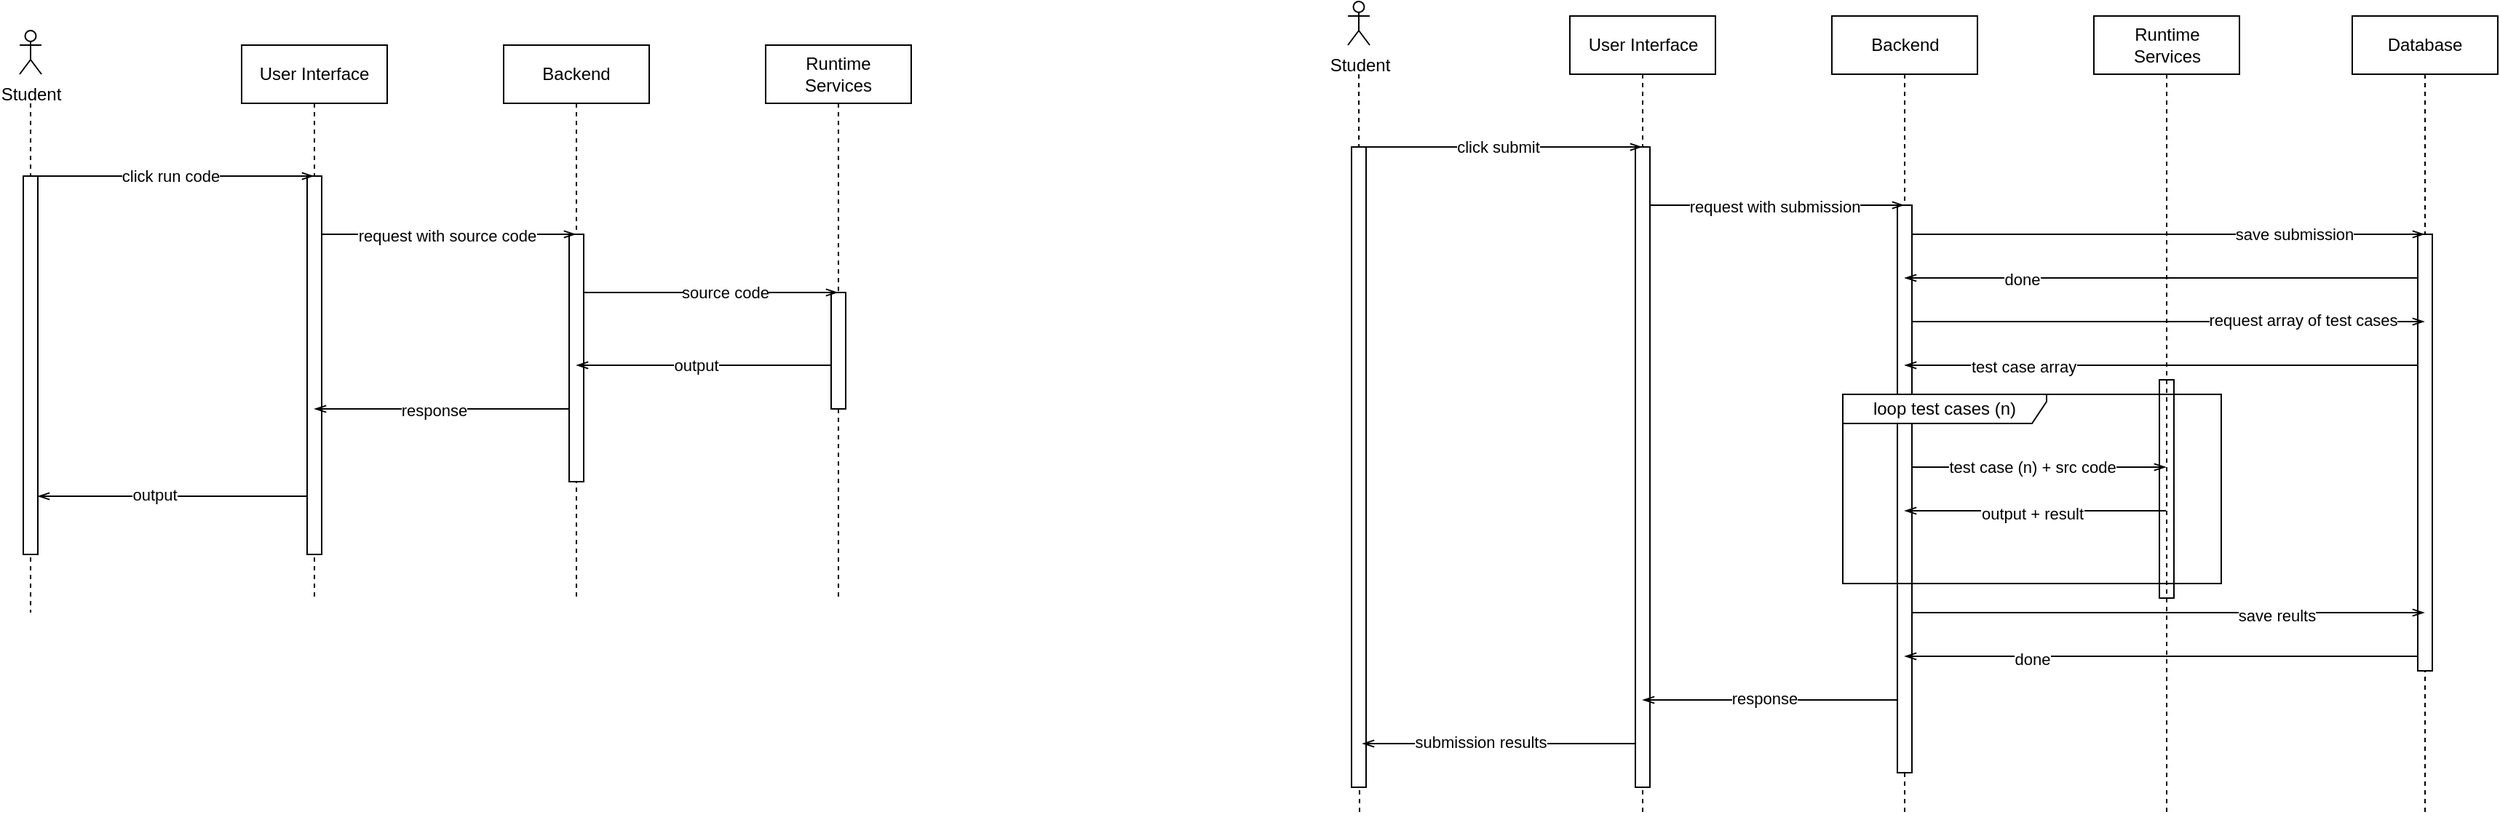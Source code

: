 <mxfile version="14.6.13" type="device"><diagram id="sF_UHrubKXkwHK5Fjqsl" name="Page-1"><mxGraphModel dx="1736" dy="1078" grid="1" gridSize="10" guides="1" tooltips="1" connect="1" arrows="1" fold="1" page="1" pageScale="1" pageWidth="850" pageHeight="1100" math="0" shadow="0"><root><mxCell id="0"/><mxCell id="1" parent="0"/><mxCell id="kwtbB20HmLT_TkP483aS-79" value="" style="html=1;points=[];perimeter=orthogonalPerimeter;" vertex="1" parent="1"><mxGeometry x="1517.5" y="320" width="10" height="150" as="geometry"/></mxCell><mxCell id="kwtbB20HmLT_TkP483aS-1" value="User Interface" style="shape=umlLifeline;perimeter=lifelinePerimeter;whiteSpace=wrap;html=1;container=1;collapsible=0;recursiveResize=0;outlineConnect=0;" vertex="1" parent="1"><mxGeometry x="200" y="90" width="100" height="380" as="geometry"/></mxCell><mxCell id="kwtbB20HmLT_TkP483aS-3" value="" style="html=1;points=[];perimeter=orthogonalPerimeter;" vertex="1" parent="kwtbB20HmLT_TkP483aS-1"><mxGeometry x="45" y="90" width="10" height="260" as="geometry"/></mxCell><mxCell id="kwtbB20HmLT_TkP483aS-4" value="Backend" style="shape=umlLifeline;perimeter=lifelinePerimeter;whiteSpace=wrap;html=1;container=1;collapsible=0;recursiveResize=0;outlineConnect=0;" vertex="1" parent="1"><mxGeometry x="380" y="90" width="100" height="380" as="geometry"/></mxCell><mxCell id="kwtbB20HmLT_TkP483aS-5" value="" style="html=1;points=[];perimeter=orthogonalPerimeter;" vertex="1" parent="kwtbB20HmLT_TkP483aS-4"><mxGeometry x="45" y="130" width="10" height="170" as="geometry"/></mxCell><mxCell id="kwtbB20HmLT_TkP483aS-6" value="Runtime &lt;br&gt;Services" style="shape=umlLifeline;perimeter=lifelinePerimeter;whiteSpace=wrap;html=1;container=1;collapsible=0;recursiveResize=0;outlineConnect=0;" vertex="1" parent="1"><mxGeometry x="560" y="90" width="100" height="380" as="geometry"/></mxCell><mxCell id="kwtbB20HmLT_TkP483aS-7" value="" style="html=1;points=[];perimeter=orthogonalPerimeter;" vertex="1" parent="kwtbB20HmLT_TkP483aS-6"><mxGeometry x="45" y="170" width="10" height="80" as="geometry"/></mxCell><mxCell id="kwtbB20HmLT_TkP483aS-11" style="edgeStyle=none;rounded=0;orthogonalLoop=1;jettySize=auto;html=1;dashed=1;endArrow=none;endFill=0;" edge="1" parent="1"><mxGeometry relative="1" as="geometry"><mxPoint x="55" y="480" as="targetPoint"/><mxPoint x="55" y="130" as="sourcePoint"/></mxGeometry></mxCell><mxCell id="kwtbB20HmLT_TkP483aS-10" value="Student" style="shape=umlActor;verticalLabelPosition=bottom;verticalAlign=top;html=1;" vertex="1" parent="1"><mxGeometry x="47.5" y="80" width="15" height="30" as="geometry"/></mxCell><mxCell id="kwtbB20HmLT_TkP483aS-15" style="edgeStyle=none;rounded=0;orthogonalLoop=1;jettySize=auto;html=1;endArrow=openThin;endFill=0;" edge="1" parent="1" source="kwtbB20HmLT_TkP483aS-13"><mxGeometry relative="1" as="geometry"><mxPoint x="249.5" y="180" as="targetPoint"/><Array as="points"><mxPoint x="120" y="180"/></Array></mxGeometry></mxCell><mxCell id="kwtbB20HmLT_TkP483aS-16" value="click run code" style="edgeLabel;html=1;align=center;verticalAlign=middle;resizable=0;points=[];" vertex="1" connectable="0" parent="kwtbB20HmLT_TkP483aS-15"><mxGeometry x="-0.487" relative="1" as="geometry"><mxPoint x="42" as="offset"/></mxGeometry></mxCell><mxCell id="kwtbB20HmLT_TkP483aS-13" value="" style="html=1;points=[];perimeter=orthogonalPerimeter;" vertex="1" parent="1"><mxGeometry x="50" y="180" width="10" height="260" as="geometry"/></mxCell><mxCell id="kwtbB20HmLT_TkP483aS-17" style="edgeStyle=none;rounded=0;orthogonalLoop=1;jettySize=auto;html=1;endArrow=openThin;endFill=0;" edge="1" parent="1" source="kwtbB20HmLT_TkP483aS-3" target="kwtbB20HmLT_TkP483aS-4"><mxGeometry relative="1" as="geometry"><Array as="points"><mxPoint x="410" y="220"/></Array></mxGeometry></mxCell><mxCell id="kwtbB20HmLT_TkP483aS-18" value="Text" style="edgeLabel;html=1;align=center;verticalAlign=middle;resizable=0;points=[];" vertex="1" connectable="0" parent="kwtbB20HmLT_TkP483aS-17"><mxGeometry x="-0.257" y="-1" relative="1" as="geometry"><mxPoint x="10" y="-1" as="offset"/></mxGeometry></mxCell><mxCell id="kwtbB20HmLT_TkP483aS-19" value="request with source code" style="edgeLabel;html=1;align=center;verticalAlign=middle;resizable=0;points=[];" vertex="1" connectable="0" parent="kwtbB20HmLT_TkP483aS-17"><mxGeometry x="-0.126" y="-1" relative="1" as="geometry"><mxPoint x="9" as="offset"/></mxGeometry></mxCell><mxCell id="kwtbB20HmLT_TkP483aS-20" style="edgeStyle=none;rounded=0;orthogonalLoop=1;jettySize=auto;html=1;endArrow=openThin;endFill=0;" edge="1" parent="1" source="kwtbB20HmLT_TkP483aS-5" target="kwtbB20HmLT_TkP483aS-6"><mxGeometry relative="1" as="geometry"><Array as="points"><mxPoint x="480" y="260"/></Array></mxGeometry></mxCell><mxCell id="kwtbB20HmLT_TkP483aS-21" value="Text" style="edgeLabel;html=1;align=center;verticalAlign=middle;resizable=0;points=[];" vertex="1" connectable="0" parent="kwtbB20HmLT_TkP483aS-20"><mxGeometry x="-0.3" y="1" relative="1" as="geometry"><mxPoint x="34" y="1" as="offset"/></mxGeometry></mxCell><mxCell id="kwtbB20HmLT_TkP483aS-22" value="source code" style="edgeLabel;html=1;align=center;verticalAlign=middle;resizable=0;points=[];" vertex="1" connectable="0" parent="kwtbB20HmLT_TkP483aS-20"><mxGeometry x="0.109" relative="1" as="geometry"><mxPoint as="offset"/></mxGeometry></mxCell><mxCell id="kwtbB20HmLT_TkP483aS-23" style="edgeStyle=none;rounded=0;orthogonalLoop=1;jettySize=auto;html=1;endArrow=openThin;endFill=0;" edge="1" parent="1" source="kwtbB20HmLT_TkP483aS-7" target="kwtbB20HmLT_TkP483aS-4"><mxGeometry relative="1" as="geometry"><Array as="points"><mxPoint x="560" y="310"/></Array></mxGeometry></mxCell><mxCell id="kwtbB20HmLT_TkP483aS-24" value="output" style="edgeLabel;html=1;align=center;verticalAlign=middle;resizable=0;points=[];" vertex="1" connectable="0" parent="kwtbB20HmLT_TkP483aS-23"><mxGeometry x="0.06" relative="1" as="geometry"><mxPoint as="offset"/></mxGeometry></mxCell><mxCell id="kwtbB20HmLT_TkP483aS-26" style="edgeStyle=none;rounded=0;orthogonalLoop=1;jettySize=auto;html=1;endArrow=openThin;endFill=0;" edge="1" parent="1" source="kwtbB20HmLT_TkP483aS-5" target="kwtbB20HmLT_TkP483aS-1"><mxGeometry relative="1" as="geometry"><Array as="points"><mxPoint x="380" y="340"/></Array></mxGeometry></mxCell><mxCell id="kwtbB20HmLT_TkP483aS-30" value="response" style="edgeLabel;html=1;align=center;verticalAlign=middle;resizable=0;points=[];" vertex="1" connectable="0" parent="kwtbB20HmLT_TkP483aS-26"><mxGeometry x="0.066" y="1" relative="1" as="geometry"><mxPoint as="offset"/></mxGeometry></mxCell><mxCell id="kwtbB20HmLT_TkP483aS-29" style="rounded=0;orthogonalLoop=1;jettySize=auto;html=1;endArrow=openThin;endFill=0;" edge="1" parent="1" source="kwtbB20HmLT_TkP483aS-3"><mxGeometry relative="1" as="geometry"><mxPoint x="60" y="400" as="targetPoint"/></mxGeometry></mxCell><mxCell id="kwtbB20HmLT_TkP483aS-31" value="output" style="edgeLabel;html=1;align=center;verticalAlign=middle;resizable=0;points=[];" vertex="1" connectable="0" parent="kwtbB20HmLT_TkP483aS-29"><mxGeometry x="0.137" y="-1" relative="1" as="geometry"><mxPoint as="offset"/></mxGeometry></mxCell><mxCell id="kwtbB20HmLT_TkP483aS-32" value="User Interface" style="shape=umlLifeline;perimeter=lifelinePerimeter;whiteSpace=wrap;html=1;container=1;collapsible=0;recursiveResize=0;outlineConnect=0;" vertex="1" parent="1"><mxGeometry x="1112.5" y="70" width="100" height="550" as="geometry"/></mxCell><mxCell id="kwtbB20HmLT_TkP483aS-33" value="" style="html=1;points=[];perimeter=orthogonalPerimeter;" vertex="1" parent="kwtbB20HmLT_TkP483aS-32"><mxGeometry x="45" y="90" width="10" height="440" as="geometry"/></mxCell><mxCell id="kwtbB20HmLT_TkP483aS-34" value="Backend" style="shape=umlLifeline;perimeter=lifelinePerimeter;whiteSpace=wrap;html=1;container=1;collapsible=0;recursiveResize=0;outlineConnect=0;" vertex="1" parent="1"><mxGeometry x="1292.5" y="70" width="100" height="550" as="geometry"/></mxCell><mxCell id="kwtbB20HmLT_TkP483aS-35" value="" style="html=1;points=[];perimeter=orthogonalPerimeter;" vertex="1" parent="kwtbB20HmLT_TkP483aS-34"><mxGeometry x="45" y="130" width="10" height="390" as="geometry"/></mxCell><mxCell id="kwtbB20HmLT_TkP483aS-69" value="" style="edgeStyle=none;rounded=0;orthogonalLoop=1;jettySize=auto;html=1;endArrow=openThin;endFill=0;" edge="1" parent="1" source="kwtbB20HmLT_TkP483aS-36" target="kwtbB20HmLT_TkP483aS-34"><mxGeometry relative="1" as="geometry"><Array as="points"><mxPoint x="1460" y="410"/></Array></mxGeometry></mxCell><mxCell id="kwtbB20HmLT_TkP483aS-70" value="output + result" style="edgeLabel;html=1;align=center;verticalAlign=middle;resizable=0;points=[];" vertex="1" connectable="0" parent="kwtbB20HmLT_TkP483aS-69"><mxGeometry x="-0.06" y="2" relative="1" as="geometry"><mxPoint x="-8" as="offset"/></mxGeometry></mxCell><mxCell id="kwtbB20HmLT_TkP483aS-36" value="Runtime &lt;br&gt;Services" style="shape=umlLifeline;perimeter=lifelinePerimeter;whiteSpace=wrap;html=1;container=1;collapsible=0;recursiveResize=0;outlineConnect=0;" vertex="1" parent="1"><mxGeometry x="1472.5" y="70" width="100" height="550" as="geometry"/></mxCell><mxCell id="kwtbB20HmLT_TkP483aS-38" style="edgeStyle=none;rounded=0;orthogonalLoop=1;jettySize=auto;html=1;dashed=1;endArrow=none;endFill=0;" edge="1" parent="1"><mxGeometry relative="1" as="geometry"><mxPoint x="968" y="620" as="targetPoint"/><mxPoint x="967.5" y="110" as="sourcePoint"/></mxGeometry></mxCell><mxCell id="kwtbB20HmLT_TkP483aS-39" value="Student" style="shape=umlActor;verticalLabelPosition=bottom;verticalAlign=top;html=1;" vertex="1" parent="1"><mxGeometry x="960" y="60" width="15" height="30" as="geometry"/></mxCell><mxCell id="kwtbB20HmLT_TkP483aS-40" style="edgeStyle=none;rounded=0;orthogonalLoop=1;jettySize=auto;html=1;endArrow=openThin;endFill=0;" edge="1" source="kwtbB20HmLT_TkP483aS-42" parent="1"><mxGeometry relative="1" as="geometry"><mxPoint x="1162" y="160" as="targetPoint"/><Array as="points"><mxPoint x="1032.5" y="160"/></Array></mxGeometry></mxCell><mxCell id="kwtbB20HmLT_TkP483aS-41" value="click submit" style="edgeLabel;html=1;align=center;verticalAlign=middle;resizable=0;points=[];" vertex="1" connectable="0" parent="kwtbB20HmLT_TkP483aS-40"><mxGeometry x="-0.487" relative="1" as="geometry"><mxPoint x="42" as="offset"/></mxGeometry></mxCell><mxCell id="kwtbB20HmLT_TkP483aS-42" value="" style="html=1;points=[];perimeter=orthogonalPerimeter;" vertex="1" parent="1"><mxGeometry x="962.5" y="160" width="10" height="440" as="geometry"/></mxCell><mxCell id="kwtbB20HmLT_TkP483aS-43" style="edgeStyle=none;rounded=0;orthogonalLoop=1;jettySize=auto;html=1;endArrow=openThin;endFill=0;" edge="1" source="kwtbB20HmLT_TkP483aS-33" target="kwtbB20HmLT_TkP483aS-34" parent="1"><mxGeometry relative="1" as="geometry"><Array as="points"><mxPoint x="1322.5" y="200"/></Array></mxGeometry></mxCell><mxCell id="kwtbB20HmLT_TkP483aS-44" value="Text" style="edgeLabel;html=1;align=center;verticalAlign=middle;resizable=0;points=[];" vertex="1" connectable="0" parent="kwtbB20HmLT_TkP483aS-43"><mxGeometry x="-0.257" y="-1" relative="1" as="geometry"><mxPoint x="10" y="-1" as="offset"/></mxGeometry></mxCell><mxCell id="kwtbB20HmLT_TkP483aS-45" value="request with submission" style="edgeLabel;html=1;align=center;verticalAlign=middle;resizable=0;points=[];" vertex="1" connectable="0" parent="kwtbB20HmLT_TkP483aS-43"><mxGeometry x="-0.126" y="-1" relative="1" as="geometry"><mxPoint x="9" as="offset"/></mxGeometry></mxCell><mxCell id="kwtbB20HmLT_TkP483aS-53" style="rounded=0;orthogonalLoop=1;jettySize=auto;html=1;endArrow=openThin;endFill=0;" edge="1" source="kwtbB20HmLT_TkP483aS-33" parent="1"><mxGeometry relative="1" as="geometry"><mxPoint x="970" y="570" as="targetPoint"/></mxGeometry></mxCell><mxCell id="kwtbB20HmLT_TkP483aS-54" value="submission results" style="edgeLabel;html=1;align=center;verticalAlign=middle;resizable=0;points=[];" vertex="1" connectable="0" parent="kwtbB20HmLT_TkP483aS-53"><mxGeometry x="0.137" y="-1" relative="1" as="geometry"><mxPoint as="offset"/></mxGeometry></mxCell><mxCell id="kwtbB20HmLT_TkP483aS-75" style="edgeStyle=none;rounded=0;orthogonalLoop=1;jettySize=auto;html=1;endArrow=openThin;endFill=0;" edge="1" parent="1" source="kwtbB20HmLT_TkP483aS-56" target="kwtbB20HmLT_TkP483aS-34"><mxGeometry relative="1" as="geometry"><Array as="points"><mxPoint x="1650" y="510"/></Array></mxGeometry></mxCell><mxCell id="kwtbB20HmLT_TkP483aS-76" value="done" style="edgeLabel;html=1;align=center;verticalAlign=middle;resizable=0;points=[];" vertex="1" connectable="0" parent="kwtbB20HmLT_TkP483aS-75"><mxGeometry x="0.519" y="2" relative="1" as="geometry"><mxPoint x="1" as="offset"/></mxGeometry></mxCell><mxCell id="kwtbB20HmLT_TkP483aS-56" value="Database" style="shape=umlLifeline;perimeter=lifelinePerimeter;whiteSpace=wrap;html=1;container=1;collapsible=0;recursiveResize=0;outlineConnect=0;" vertex="1" parent="1"><mxGeometry x="1650" y="70" width="100" height="550" as="geometry"/></mxCell><mxCell id="kwtbB20HmLT_TkP483aS-57" value="" style="html=1;points=[];perimeter=orthogonalPerimeter;" vertex="1" parent="kwtbB20HmLT_TkP483aS-56"><mxGeometry x="45" y="150" width="10" height="300" as="geometry"/></mxCell><mxCell id="kwtbB20HmLT_TkP483aS-58" style="edgeStyle=none;rounded=0;orthogonalLoop=1;jettySize=auto;html=1;endArrow=openThin;endFill=0;" edge="1" parent="1" source="kwtbB20HmLT_TkP483aS-35" target="kwtbB20HmLT_TkP483aS-56"><mxGeometry relative="1" as="geometry"><Array as="points"><mxPoint x="1600" y="220"/></Array></mxGeometry></mxCell><mxCell id="kwtbB20HmLT_TkP483aS-59" value="save submission" style="edgeLabel;html=1;align=center;verticalAlign=middle;resizable=0;points=[];" vertex="1" connectable="0" parent="kwtbB20HmLT_TkP483aS-58"><mxGeometry x="-0.174" y="1" relative="1" as="geometry"><mxPoint x="117" y="1" as="offset"/></mxGeometry></mxCell><mxCell id="kwtbB20HmLT_TkP483aS-60" style="edgeStyle=none;rounded=0;orthogonalLoop=1;jettySize=auto;html=1;endArrow=openThin;endFill=0;" edge="1" parent="1" source="kwtbB20HmLT_TkP483aS-57" target="kwtbB20HmLT_TkP483aS-34"><mxGeometry relative="1" as="geometry"><Array as="points"><mxPoint x="1460" y="250"/></Array></mxGeometry></mxCell><mxCell id="kwtbB20HmLT_TkP483aS-61" value="done" style="edgeLabel;html=1;align=center;verticalAlign=middle;resizable=0;points=[];" vertex="1" connectable="0" parent="kwtbB20HmLT_TkP483aS-60"><mxGeometry x="0.542" y="1" relative="1" as="geometry"><mxPoint as="offset"/></mxGeometry></mxCell><mxCell id="kwtbB20HmLT_TkP483aS-62" style="edgeStyle=none;rounded=0;orthogonalLoop=1;jettySize=auto;html=1;endArrow=openThin;endFill=0;" edge="1" parent="1" source="kwtbB20HmLT_TkP483aS-35" target="kwtbB20HmLT_TkP483aS-56"><mxGeometry relative="1" as="geometry"><Array as="points"><mxPoint x="1460" y="280"/></Array></mxGeometry></mxCell><mxCell id="kwtbB20HmLT_TkP483aS-64" value="request array of test cases" style="edgeLabel;html=1;align=center;verticalAlign=middle;resizable=0;points=[];" vertex="1" connectable="0" parent="kwtbB20HmLT_TkP483aS-62"><mxGeometry x="0.523" y="1" relative="1" as="geometry"><mxPoint as="offset"/></mxGeometry></mxCell><mxCell id="kwtbB20HmLT_TkP483aS-65" style="edgeStyle=none;rounded=0;orthogonalLoop=1;jettySize=auto;html=1;endArrow=openThin;endFill=0;" edge="1" parent="1" source="kwtbB20HmLT_TkP483aS-57" target="kwtbB20HmLT_TkP483aS-34"><mxGeometry relative="1" as="geometry"><Array as="points"><mxPoint x="1470" y="310"/></Array></mxGeometry></mxCell><mxCell id="kwtbB20HmLT_TkP483aS-66" value="test case array" style="edgeLabel;html=1;align=center;verticalAlign=middle;resizable=0;points=[];" vertex="1" connectable="0" parent="kwtbB20HmLT_TkP483aS-65"><mxGeometry x="0.54" y="1" relative="1" as="geometry"><mxPoint as="offset"/></mxGeometry></mxCell><mxCell id="kwtbB20HmLT_TkP483aS-67" style="edgeStyle=none;rounded=0;orthogonalLoop=1;jettySize=auto;html=1;endArrow=openThin;endFill=0;" edge="1" parent="1" source="kwtbB20HmLT_TkP483aS-35" target="kwtbB20HmLT_TkP483aS-36"><mxGeometry relative="1" as="geometry"><Array as="points"><mxPoint x="1500" y="380"/></Array></mxGeometry></mxCell><mxCell id="kwtbB20HmLT_TkP483aS-68" value="test case (n) + src code" style="edgeLabel;html=1;align=center;verticalAlign=middle;resizable=0;points=[];" vertex="1" connectable="0" parent="kwtbB20HmLT_TkP483aS-67"><mxGeometry x="-0.221" y="-3" relative="1" as="geometry"><mxPoint x="14" y="-3" as="offset"/></mxGeometry></mxCell><mxCell id="kwtbB20HmLT_TkP483aS-73" style="edgeStyle=none;rounded=0;orthogonalLoop=1;jettySize=auto;html=1;endArrow=openThin;endFill=0;" edge="1" parent="1" source="kwtbB20HmLT_TkP483aS-35" target="kwtbB20HmLT_TkP483aS-56"><mxGeometry relative="1" as="geometry"><Array as="points"><mxPoint x="1630" y="480"/></Array></mxGeometry></mxCell><mxCell id="kwtbB20HmLT_TkP483aS-74" value="save reults" style="edgeLabel;html=1;align=center;verticalAlign=middle;resizable=0;points=[];" vertex="1" connectable="0" parent="kwtbB20HmLT_TkP483aS-73"><mxGeometry x="0.423" y="-2" relative="1" as="geometry"><mxPoint as="offset"/></mxGeometry></mxCell><mxCell id="kwtbB20HmLT_TkP483aS-72" value="loop test cases (n)" style="shape=umlFrame;whiteSpace=wrap;html=1;width=140;height=20;" vertex="1" parent="1"><mxGeometry x="1300" y="330" width="260" height="130" as="geometry"/></mxCell><mxCell id="kwtbB20HmLT_TkP483aS-77" style="edgeStyle=none;rounded=0;orthogonalLoop=1;jettySize=auto;html=1;endArrow=openThin;endFill=0;" edge="1" parent="1" source="kwtbB20HmLT_TkP483aS-35" target="kwtbB20HmLT_TkP483aS-32"><mxGeometry relative="1" as="geometry"><Array as="points"><mxPoint x="1230" y="540"/></Array></mxGeometry></mxCell><mxCell id="kwtbB20HmLT_TkP483aS-78" value="response" style="edgeLabel;html=1;align=center;verticalAlign=middle;resizable=0;points=[];" vertex="1" connectable="0" parent="kwtbB20HmLT_TkP483aS-77"><mxGeometry x="0.051" y="-1" relative="1" as="geometry"><mxPoint as="offset"/></mxGeometry></mxCell></root></mxGraphModel></diagram></mxfile>